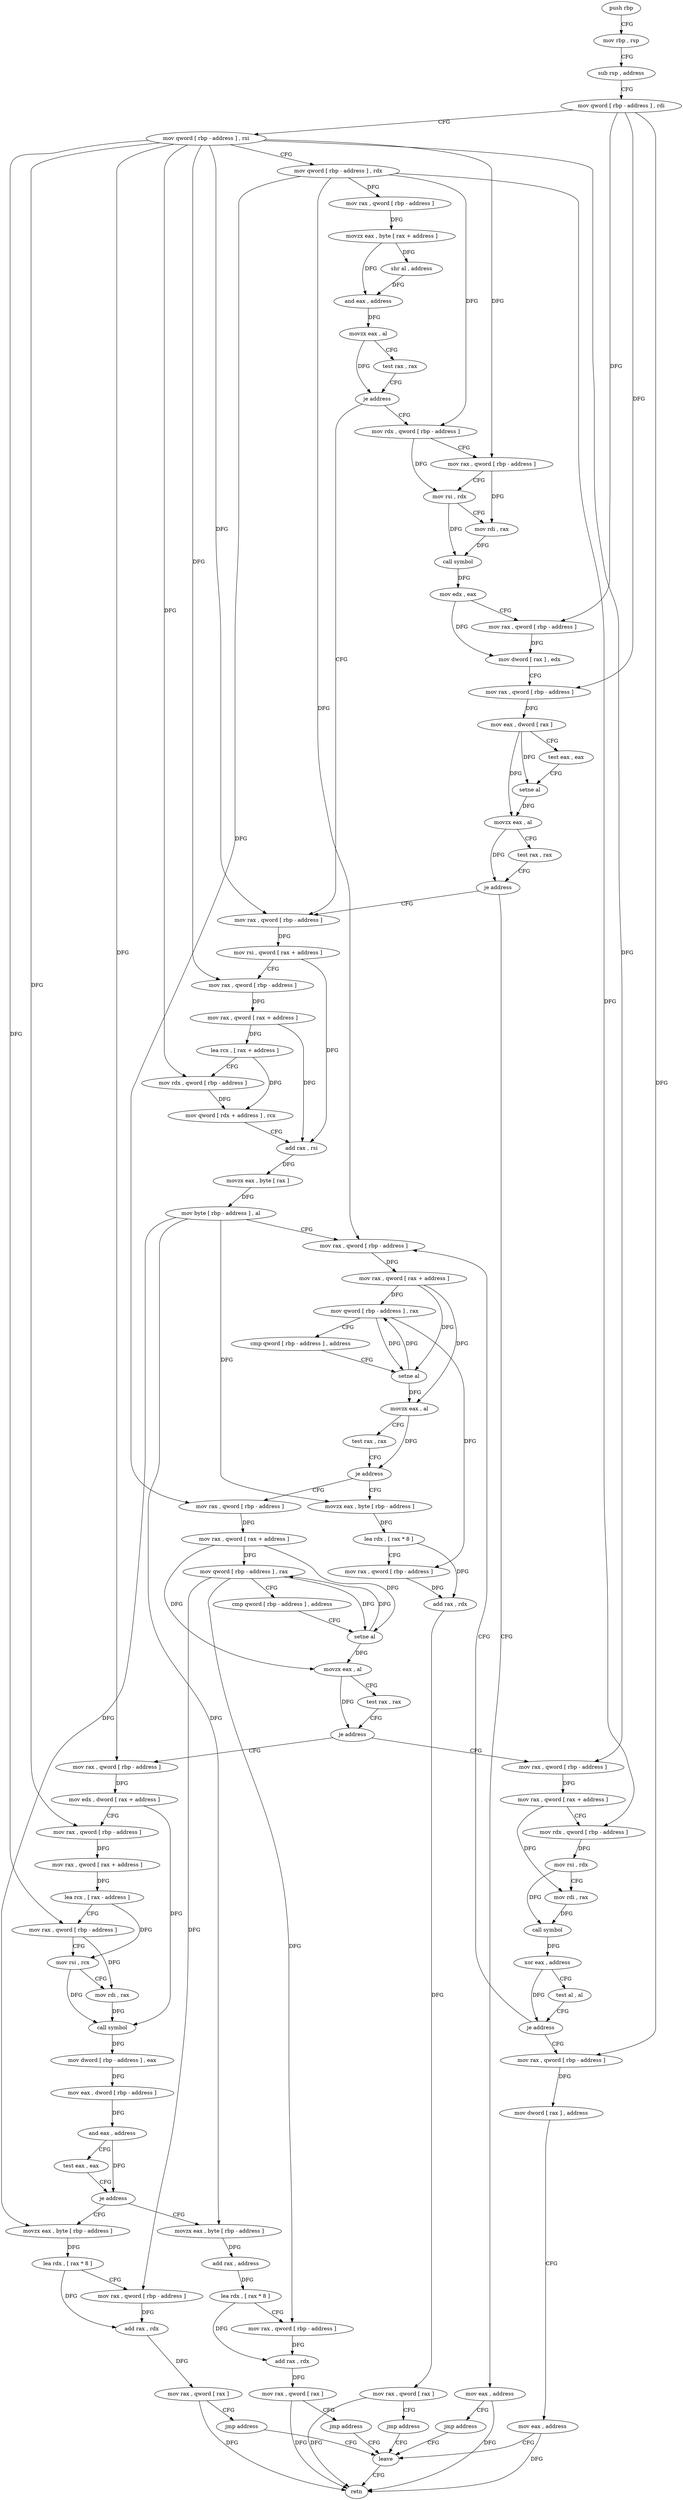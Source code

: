 digraph "func" {
"4435818" [label = "push rbp" ]
"4435819" [label = "mov rbp , rsp" ]
"4435822" [label = "sub rsp , address" ]
"4435826" [label = "mov qword [ rbp - address ] , rdi" ]
"4435830" [label = "mov qword [ rbp - address ] , rsi" ]
"4435834" [label = "mov qword [ rbp - address ] , rdx" ]
"4435838" [label = "mov rax , qword [ rbp - address ]" ]
"4435842" [label = "movzx eax , byte [ rax + address ]" ]
"4435846" [label = "shr al , address" ]
"4435849" [label = "and eax , address" ]
"4435852" [label = "movzx eax , al" ]
"4435855" [label = "test rax , rax" ]
"4435858" [label = "je address" ]
"4435916" [label = "mov rax , qword [ rbp - address ]" ]
"4435860" [label = "mov rdx , qword [ rbp - address ]" ]
"4435920" [label = "mov rsi , qword [ rax + address ]" ]
"4435924" [label = "mov rax , qword [ rbp - address ]" ]
"4435928" [label = "mov rax , qword [ rax + address ]" ]
"4435932" [label = "lea rcx , [ rax + address ]" ]
"4435936" [label = "mov rdx , qword [ rbp - address ]" ]
"4435940" [label = "mov qword [ rdx + address ] , rcx" ]
"4435944" [label = "add rax , rsi" ]
"4435947" [label = "movzx eax , byte [ rax ]" ]
"4435950" [label = "mov byte [ rbp - address ] , al" ]
"4435953" [label = "mov rax , qword [ rbp - address ]" ]
"4435864" [label = "mov rax , qword [ rbp - address ]" ]
"4435868" [label = "mov rsi , rdx" ]
"4435871" [label = "mov rdi , rax" ]
"4435874" [label = "call symbol" ]
"4435879" [label = "mov edx , eax" ]
"4435881" [label = "mov rax , qword [ rbp - address ]" ]
"4435885" [label = "mov dword [ rax ] , edx" ]
"4435887" [label = "mov rax , qword [ rbp - address ]" ]
"4435891" [label = "mov eax , dword [ rax ]" ]
"4435893" [label = "test eax , eax" ]
"4435895" [label = "setne al" ]
"4435898" [label = "movzx eax , al" ]
"4435901" [label = "test rax , rax" ]
"4435904" [label = "je address" ]
"4435906" [label = "mov eax , address" ]
"4436008" [label = "mov rax , qword [ rbp - address ]" ]
"4436012" [label = "mov rax , qword [ rax + address ]" ]
"4436016" [label = "mov qword [ rbp - address ] , rax" ]
"4436020" [label = "cmp qword [ rbp - address ] , address" ]
"4436025" [label = "setne al" ]
"4436028" [label = "movzx eax , al" ]
"4436031" [label = "test rax , rax" ]
"4436034" [label = "je address" ]
"4436140" [label = "mov rax , qword [ rbp - address ]" ]
"4436036" [label = "mov rax , qword [ rbp - address ]" ]
"4435981" [label = "movzx eax , byte [ rbp - address ]" ]
"4435985" [label = "lea rdx , [ rax * 8 ]" ]
"4435993" [label = "mov rax , qword [ rbp - address ]" ]
"4435997" [label = "add rax , rdx" ]
"4436000" [label = "mov rax , qword [ rax ]" ]
"4436003" [label = "jmp address" ]
"4436192" [label = "leave" ]
"4435911" [label = "jmp address" ]
"4436144" [label = "mov rax , qword [ rax + address ]" ]
"4436151" [label = "mov rdx , qword [ rbp - address ]" ]
"4436155" [label = "mov rsi , rdx" ]
"4436158" [label = "mov rdi , rax" ]
"4436161" [label = "call symbol" ]
"4436166" [label = "xor eax , address" ]
"4436169" [label = "test al , al" ]
"4436171" [label = "je address" ]
"4436177" [label = "mov rax , qword [ rbp - address ]" ]
"4436040" [label = "mov edx , dword [ rax + address ]" ]
"4436046" [label = "mov rax , qword [ rbp - address ]" ]
"4436050" [label = "mov rax , qword [ rax + address ]" ]
"4436054" [label = "lea rcx , [ rax - address ]" ]
"4436058" [label = "mov rax , qword [ rbp - address ]" ]
"4436062" [label = "mov rsi , rcx" ]
"4436065" [label = "mov rdi , rax" ]
"4436068" [label = "call symbol" ]
"4436073" [label = "mov dword [ rbp - address ] , eax" ]
"4436076" [label = "mov eax , dword [ rbp - address ]" ]
"4436079" [label = "and eax , address" ]
"4436082" [label = "test eax , eax" ]
"4436084" [label = "je address" ]
"4436116" [label = "movzx eax , byte [ rbp - address ]" ]
"4436086" [label = "movzx eax , byte [ rbp - address ]" ]
"4436193" [label = "retn" ]
"4435957" [label = "mov rax , qword [ rax + address ]" ]
"4435961" [label = "mov qword [ rbp - address ] , rax" ]
"4435965" [label = "cmp qword [ rbp - address ] , address" ]
"4435970" [label = "setne al" ]
"4435973" [label = "movzx eax , al" ]
"4435976" [label = "test rax , rax" ]
"4435979" [label = "je address" ]
"4436181" [label = "mov dword [ rax ] , address" ]
"4436187" [label = "mov eax , address" ]
"4436120" [label = "lea rdx , [ rax * 8 ]" ]
"4436128" [label = "mov rax , qword [ rbp - address ]" ]
"4436132" [label = "add rax , rdx" ]
"4436135" [label = "mov rax , qword [ rax ]" ]
"4436138" [label = "jmp address" ]
"4436090" [label = "add rax , address" ]
"4436096" [label = "lea rdx , [ rax * 8 ]" ]
"4436104" [label = "mov rax , qword [ rbp - address ]" ]
"4436108" [label = "add rax , rdx" ]
"4436111" [label = "mov rax , qword [ rax ]" ]
"4436114" [label = "jmp address" ]
"4435818" -> "4435819" [ label = "CFG" ]
"4435819" -> "4435822" [ label = "CFG" ]
"4435822" -> "4435826" [ label = "CFG" ]
"4435826" -> "4435830" [ label = "CFG" ]
"4435826" -> "4435881" [ label = "DFG" ]
"4435826" -> "4435887" [ label = "DFG" ]
"4435826" -> "4436177" [ label = "DFG" ]
"4435830" -> "4435834" [ label = "CFG" ]
"4435830" -> "4435916" [ label = "DFG" ]
"4435830" -> "4435924" [ label = "DFG" ]
"4435830" -> "4435936" [ label = "DFG" ]
"4435830" -> "4435864" [ label = "DFG" ]
"4435830" -> "4436140" [ label = "DFG" ]
"4435830" -> "4436036" [ label = "DFG" ]
"4435830" -> "4436046" [ label = "DFG" ]
"4435830" -> "4436058" [ label = "DFG" ]
"4435834" -> "4435838" [ label = "DFG" ]
"4435834" -> "4435860" [ label = "DFG" ]
"4435834" -> "4435953" [ label = "DFG" ]
"4435834" -> "4436008" [ label = "DFG" ]
"4435834" -> "4436151" [ label = "DFG" ]
"4435838" -> "4435842" [ label = "DFG" ]
"4435842" -> "4435846" [ label = "DFG" ]
"4435842" -> "4435849" [ label = "DFG" ]
"4435846" -> "4435849" [ label = "DFG" ]
"4435849" -> "4435852" [ label = "DFG" ]
"4435852" -> "4435855" [ label = "CFG" ]
"4435852" -> "4435858" [ label = "DFG" ]
"4435855" -> "4435858" [ label = "CFG" ]
"4435858" -> "4435916" [ label = "CFG" ]
"4435858" -> "4435860" [ label = "CFG" ]
"4435916" -> "4435920" [ label = "DFG" ]
"4435860" -> "4435864" [ label = "CFG" ]
"4435860" -> "4435868" [ label = "DFG" ]
"4435920" -> "4435924" [ label = "CFG" ]
"4435920" -> "4435944" [ label = "DFG" ]
"4435924" -> "4435928" [ label = "DFG" ]
"4435928" -> "4435932" [ label = "DFG" ]
"4435928" -> "4435944" [ label = "DFG" ]
"4435932" -> "4435936" [ label = "CFG" ]
"4435932" -> "4435940" [ label = "DFG" ]
"4435936" -> "4435940" [ label = "DFG" ]
"4435940" -> "4435944" [ label = "CFG" ]
"4435944" -> "4435947" [ label = "DFG" ]
"4435947" -> "4435950" [ label = "DFG" ]
"4435950" -> "4435953" [ label = "CFG" ]
"4435950" -> "4435981" [ label = "DFG" ]
"4435950" -> "4436116" [ label = "DFG" ]
"4435950" -> "4436086" [ label = "DFG" ]
"4435953" -> "4435957" [ label = "DFG" ]
"4435864" -> "4435868" [ label = "CFG" ]
"4435864" -> "4435871" [ label = "DFG" ]
"4435868" -> "4435871" [ label = "CFG" ]
"4435868" -> "4435874" [ label = "DFG" ]
"4435871" -> "4435874" [ label = "DFG" ]
"4435874" -> "4435879" [ label = "DFG" ]
"4435879" -> "4435881" [ label = "CFG" ]
"4435879" -> "4435885" [ label = "DFG" ]
"4435881" -> "4435885" [ label = "DFG" ]
"4435885" -> "4435887" [ label = "CFG" ]
"4435887" -> "4435891" [ label = "DFG" ]
"4435891" -> "4435893" [ label = "CFG" ]
"4435891" -> "4435895" [ label = "DFG" ]
"4435891" -> "4435898" [ label = "DFG" ]
"4435893" -> "4435895" [ label = "CFG" ]
"4435895" -> "4435898" [ label = "DFG" ]
"4435898" -> "4435901" [ label = "CFG" ]
"4435898" -> "4435904" [ label = "DFG" ]
"4435901" -> "4435904" [ label = "CFG" ]
"4435904" -> "4435916" [ label = "CFG" ]
"4435904" -> "4435906" [ label = "CFG" ]
"4435906" -> "4435911" [ label = "CFG" ]
"4435906" -> "4436193" [ label = "DFG" ]
"4436008" -> "4436012" [ label = "DFG" ]
"4436012" -> "4436016" [ label = "DFG" ]
"4436012" -> "4436025" [ label = "DFG" ]
"4436012" -> "4436028" [ label = "DFG" ]
"4436016" -> "4436020" [ label = "CFG" ]
"4436016" -> "4436025" [ label = "DFG" ]
"4436016" -> "4436128" [ label = "DFG" ]
"4436016" -> "4436104" [ label = "DFG" ]
"4436020" -> "4436025" [ label = "CFG" ]
"4436025" -> "4436028" [ label = "DFG" ]
"4436025" -> "4436016" [ label = "DFG" ]
"4436028" -> "4436031" [ label = "CFG" ]
"4436028" -> "4436034" [ label = "DFG" ]
"4436031" -> "4436034" [ label = "CFG" ]
"4436034" -> "4436140" [ label = "CFG" ]
"4436034" -> "4436036" [ label = "CFG" ]
"4436140" -> "4436144" [ label = "DFG" ]
"4436036" -> "4436040" [ label = "DFG" ]
"4435981" -> "4435985" [ label = "DFG" ]
"4435985" -> "4435993" [ label = "CFG" ]
"4435985" -> "4435997" [ label = "DFG" ]
"4435993" -> "4435997" [ label = "DFG" ]
"4435997" -> "4436000" [ label = "DFG" ]
"4436000" -> "4436003" [ label = "CFG" ]
"4436000" -> "4436193" [ label = "DFG" ]
"4436003" -> "4436192" [ label = "CFG" ]
"4436192" -> "4436193" [ label = "CFG" ]
"4435911" -> "4436192" [ label = "CFG" ]
"4436144" -> "4436151" [ label = "CFG" ]
"4436144" -> "4436158" [ label = "DFG" ]
"4436151" -> "4436155" [ label = "DFG" ]
"4436155" -> "4436158" [ label = "CFG" ]
"4436155" -> "4436161" [ label = "DFG" ]
"4436158" -> "4436161" [ label = "DFG" ]
"4436161" -> "4436166" [ label = "DFG" ]
"4436166" -> "4436169" [ label = "CFG" ]
"4436166" -> "4436171" [ label = "DFG" ]
"4436169" -> "4436171" [ label = "CFG" ]
"4436171" -> "4435953" [ label = "CFG" ]
"4436171" -> "4436177" [ label = "CFG" ]
"4436177" -> "4436181" [ label = "DFG" ]
"4436040" -> "4436046" [ label = "CFG" ]
"4436040" -> "4436068" [ label = "DFG" ]
"4436046" -> "4436050" [ label = "DFG" ]
"4436050" -> "4436054" [ label = "DFG" ]
"4436054" -> "4436058" [ label = "CFG" ]
"4436054" -> "4436062" [ label = "DFG" ]
"4436058" -> "4436062" [ label = "CFG" ]
"4436058" -> "4436065" [ label = "DFG" ]
"4436062" -> "4436065" [ label = "CFG" ]
"4436062" -> "4436068" [ label = "DFG" ]
"4436065" -> "4436068" [ label = "DFG" ]
"4436068" -> "4436073" [ label = "DFG" ]
"4436073" -> "4436076" [ label = "DFG" ]
"4436076" -> "4436079" [ label = "DFG" ]
"4436079" -> "4436082" [ label = "CFG" ]
"4436079" -> "4436084" [ label = "DFG" ]
"4436082" -> "4436084" [ label = "CFG" ]
"4436084" -> "4436116" [ label = "CFG" ]
"4436084" -> "4436086" [ label = "CFG" ]
"4436116" -> "4436120" [ label = "DFG" ]
"4436086" -> "4436090" [ label = "DFG" ]
"4435957" -> "4435961" [ label = "DFG" ]
"4435957" -> "4435970" [ label = "DFG" ]
"4435957" -> "4435973" [ label = "DFG" ]
"4435961" -> "4435965" [ label = "CFG" ]
"4435961" -> "4435970" [ label = "DFG" ]
"4435961" -> "4435993" [ label = "DFG" ]
"4435965" -> "4435970" [ label = "CFG" ]
"4435970" -> "4435973" [ label = "DFG" ]
"4435970" -> "4435961" [ label = "DFG" ]
"4435973" -> "4435976" [ label = "CFG" ]
"4435973" -> "4435979" [ label = "DFG" ]
"4435976" -> "4435979" [ label = "CFG" ]
"4435979" -> "4436008" [ label = "CFG" ]
"4435979" -> "4435981" [ label = "CFG" ]
"4436181" -> "4436187" [ label = "CFG" ]
"4436187" -> "4436192" [ label = "CFG" ]
"4436187" -> "4436193" [ label = "DFG" ]
"4436120" -> "4436128" [ label = "CFG" ]
"4436120" -> "4436132" [ label = "DFG" ]
"4436128" -> "4436132" [ label = "DFG" ]
"4436132" -> "4436135" [ label = "DFG" ]
"4436135" -> "4436138" [ label = "CFG" ]
"4436135" -> "4436193" [ label = "DFG" ]
"4436138" -> "4436192" [ label = "CFG" ]
"4436090" -> "4436096" [ label = "DFG" ]
"4436096" -> "4436104" [ label = "CFG" ]
"4436096" -> "4436108" [ label = "DFG" ]
"4436104" -> "4436108" [ label = "DFG" ]
"4436108" -> "4436111" [ label = "DFG" ]
"4436111" -> "4436114" [ label = "CFG" ]
"4436111" -> "4436193" [ label = "DFG" ]
"4436114" -> "4436192" [ label = "CFG" ]
}
